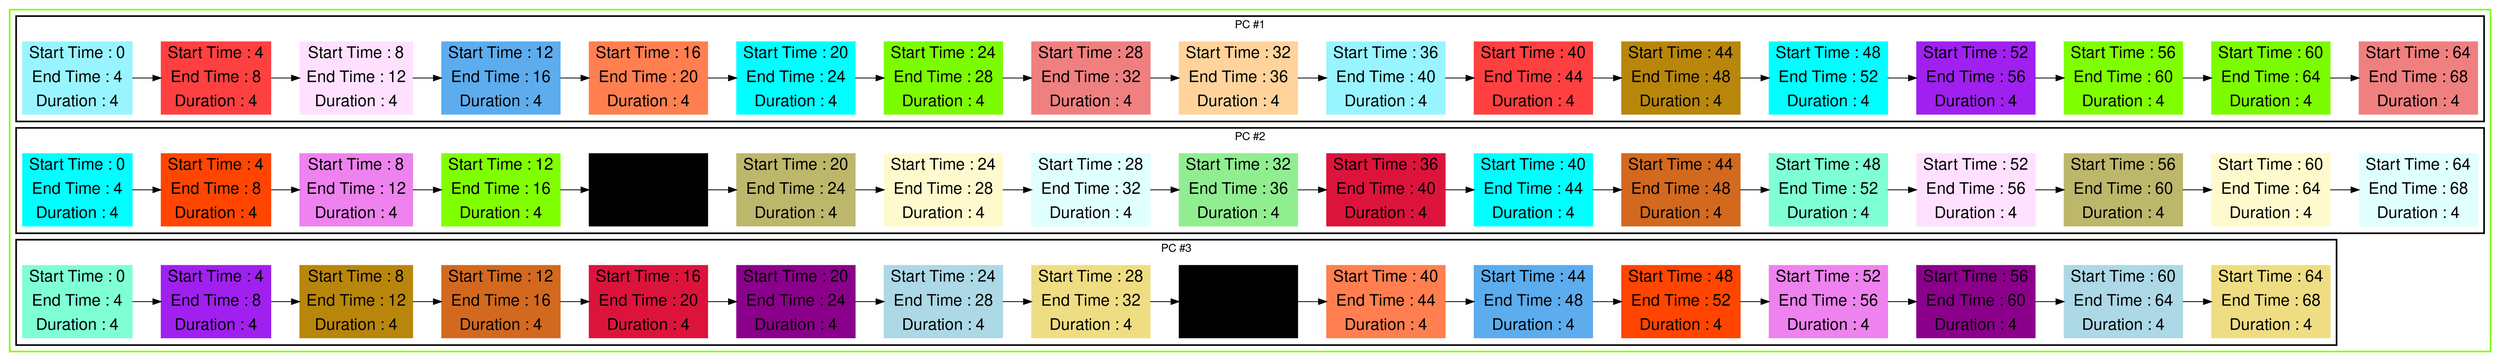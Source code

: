 digraph G {

fontname="Helvetica,Arial,sans-serif"
node [fontname="Helvetica,Arial,sans-serif"]
edge [fontname="Helvetica,Arial,sans-serif"]
graph [rankdir = "LR"];
node [fontsize = "20" shape = "ellipse"];

    subgraph cluster_Mod_0{
        color =chartreuse
        style = bold
        subgraph cluster_0{
           node [style=filled]
           color = black


            "node17" [
               label = "Start Time : 0 | End Time : 4 | Duration : 4"
               shape = "record"
               color = cadetblue1
            ]

            "node14" [
               label = "Start Time : 4 | End Time : 8 | Duration : 4"
               shape = "record"
               color = brown1
            ]

            "node10" [
               label = "Start Time : 8 | End Time : 12 | Duration : 4"
               shape = "record"
               color = thistle1
            ]

            "node0" [
               label = "Start Time : 12 | End Time : 16 | Duration : 4"
               shape = "record"
               color = steelblue2
            ]

            "node23" [
               label = "Start Time : 16 | End Time : 20 | Duration : 4"
               shape = "record"
               color = coral
            ]

            "node29" [
               label = "Start Time : 20 | End Time : 24 | Duration : 4"
               shape = "record"
               color = cyan
            ]

            "node37" [
               label = "Start Time : 24 | End Time : 28 | Duration : 4"
               shape = "record"
               color = lawngreen
            ]

            "node43" [
               label = "Start Time : 28 | End Time : 32 | Duration : 4"
               shape = "record"
               color = lightcoral
            ]

            "node16" [
               label = "Start Time : 32 | End Time : 36 | Duration : 4"
               shape = "record"
               color = burlywood1
            ]

            "node18" [
               label = "Start Time : 36 | End Time : 40 | Duration : 4"
               shape = "record"
               color = cadetblue1
            ]

            "node15" [
               label = "Start Time : 40 | End Time : 44 | Duration : 4"
               shape = "record"
               color = brown1
            ]

            "node32" [
               label = "Start Time : 44 | End Time : 48 | Duration : 4"
               shape = "record"
               color = darkgoldenrod
            ]

            "node3" [
               label = "Start Time : 48 | End Time : 52 | Duration : 4"
               shape = "record"
               color = aqua
            ]

            "node9" [
               label = "Start Time : 52 | End Time : 56 | Duration : 4"
               shape = "record"
               color = x11purple
            ]

            "node20" [
               label = "Start Time : 56 | End Time : 60 | Duration : 4"
               shape = "record"
               color = chartreuse
            ]

            "node38" [
               label = "Start Time : 60 | End Time : 64 | Duration : 4"
               shape = "record"
               color = lawngreen
            ]

            "node44" [
               label = "Start Time : 64 | End Time : 68 | Duration : 4"
               shape = "record"
               color = lightcoral
            ]

            node17 -> node14 -> node10 -> node0 -> node23 -> node29 -> node37 -> node43 -> node16 -> node18 -> node15 -> node32 -> node3 -> node9 -> node20 -> node38 -> node44

            label = "PC #1"

        }
        subgraph cluster_1{
           node [style=filled]
           color = black


            "node2" [
               label = "Start Time : 0 | End Time : 4 | Duration : 4"
               shape = "record"
               color = aqua
            ]

            "node6" [
               label = "Start Time : 4 | End Time : 8 | Duration : 4"
               shape = "record"
               color = orangered1
            ]

            "node12" [
               label = "Start Time : 8 | End Time : 12 | Duration : 4"
               shape = "record"
               color = violet
            ]

            "node19" [
               label = "Start Time : 12 | End Time : 16 | Duration : 4"
               shape = "record"
               color = chartreuse
            ]

            "node25" [
               label = "Start Time : 16 | End Time : 20 | Duration : 4"
               shape = "record"
               color = cornflower
            ]

            "node33" [
               label = "Start Time : 20 | End Time : 24 | Duration : 4"
               shape = "record"
               color = darkkhaki
            ]

            "node39" [
               label = "Start Time : 24 | End Time : 28 | Duration : 4"
               shape = "record"
               color = lemonchiffon
            ]

            "node45" [
               label = "Start Time : 28 | End Time : 32 | Duration : 4"
               shape = "record"
               color = lightcyan
            ]

            "node49" [
               label = "Start Time : 32 | End Time : 36 | Duration : 4"
               shape = "record"
               color = lightgreen
            ]

            "node28" [
               label = "Start Time : 36 | End Time : 40 | Duration : 4"
               shape = "record"
               color = crimson
            ]

            "node30" [
               label = "Start Time : 40 | End Time : 44 | Duration : 4"
               shape = "record"
               color = cyan
            ]

            "node22" [
               label = "Start Time : 44 | End Time : 48 | Duration : 4"
               shape = "record"
               color = chocolate
            ]

            "node5" [
               label = "Start Time : 48 | End Time : 52 | Duration : 4"
               shape = "record"
               color = aquamarine
            ]

            "node11" [
               label = "Start Time : 52 | End Time : 56 | Duration : 4"
               shape = "record"
               color = thistle1
            ]

            "node34" [
               label = "Start Time : 56 | End Time : 60 | Duration : 4"
               shape = "record"
               color = darkkhaki
            ]

            "node40" [
               label = "Start Time : 60 | End Time : 64 | Duration : 4"
               shape = "record"
               color = lemonchiffon
            ]

            "node46" [
               label = "Start Time : 64 | End Time : 68 | Duration : 4"
               shape = "record"
               color = lightcyan
            ]

            node2 -> node6 -> node12 -> node19 -> node25 -> node33 -> node39 -> node45 -> node49 -> node28 -> node30 -> node22 -> node5 -> node11 -> node34 -> node40 -> node46

            label = "PC #2"

        }
        subgraph cluster_2{
           node [style=filled]
           color = black


            "node4" [
               label = "Start Time : 0 | End Time : 4 | Duration : 4"
               shape = "record"
               color = aquamarine
            ]

            "node8" [
               label = "Start Time : 4 | End Time : 8 | Duration : 4"
               shape = "record"
               color = x11purple
            ]

            "node31" [
               label = "Start Time : 8 | End Time : 12 | Duration : 4"
               shape = "record"
               color = darkgoldenrod
            ]

            "node21" [
               label = "Start Time : 12 | End Time : 16 | Duration : 4"
               shape = "record"
               color = chocolate
            ]

            "node27" [
               label = "Start Time : 16 | End Time : 20 | Duration : 4"
               shape = "record"
               color = crimson
            ]

            "node35" [
               label = "Start Time : 20 | End Time : 24 | Duration : 4"
               shape = "record"
               color = darkmagenta
            ]

            "node41" [
               label = "Start Time : 24 | End Time : 28 | Duration : 4"
               shape = "record"
               color = lightblue
            ]

            "node47" [
               label = "Start Time : 28 | End Time : 32 | Duration : 4"
               shape = "record"
               color = lightgoldenrod
            ]

            "node26" [
               label = "Start Time : 36 | End Time : 40 | Duration : 4"
               shape = "record"
               color = cornflower
            ]

            "node24" [
               label = "Start Time : 40 | End Time : 44 | Duration : 4"
               shape = "record"
               color = coral
            ]

            "node1" [
               label = "Start Time : 44 | End Time : 48 | Duration : 4"
               shape = "record"
               color = steelblue2
            ]

            "node7" [
               label = "Start Time : 48 | End Time : 52 | Duration : 4"
               shape = "record"
               color = orangered1
            ]

            "node13" [
               label = "Start Time : 52 | End Time : 56 | Duration : 4"
               shape = "record"
               color = violet
            ]

            "node36" [
               label = "Start Time : 56 | End Time : 60 | Duration : 4"
               shape = "record"
               color = darkmagenta
            ]

            "node42" [
               label = "Start Time : 60 | End Time : 64 | Duration : 4"
               shape = "record"
               color = lightblue
            ]

            "node48" [
               label = "Start Time : 64 | End Time : 68 | Duration : 4"
               shape = "record"
               color = lightgoldenrod
            ]

            node4 -> node8 -> node31 -> node21 -> node27 -> node35 -> node41 -> node47 -> node26 -> node24 -> node1 -> node7 -> node13 -> node36 -> node42 -> node48

            label = "PC #3"

        }
    }




}

